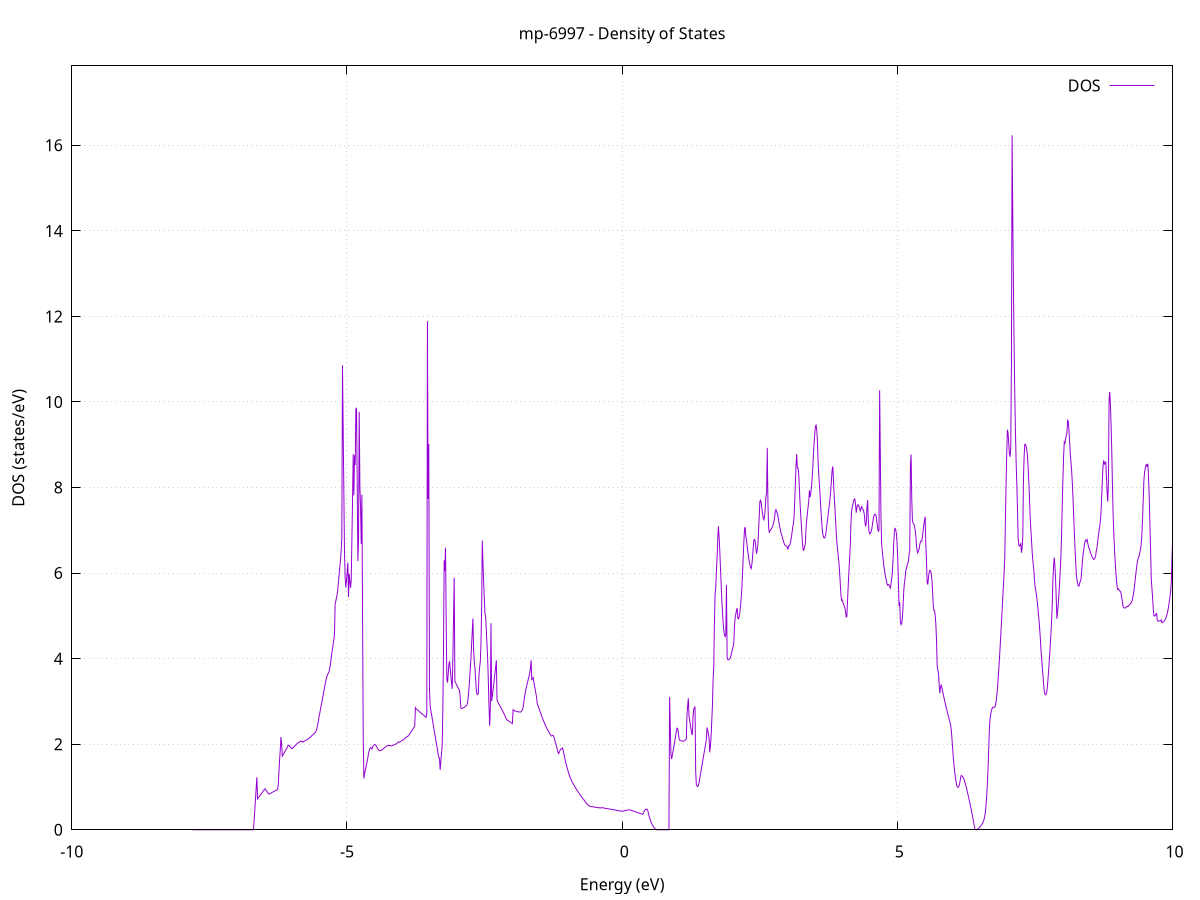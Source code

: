 set title 'mp-6997 - Density of States'
set xlabel 'Energy (eV)'
set ylabel 'DOS (states/eV)'
set grid
set xrange [-10:10]
set yrange [0:17.857]
set xzeroaxis lt -1
set terminal png size 800,600
set output 'mp-6997_dos_gnuplot.png'
plot '-' using 1:2 with lines title 'DOS'
-7.803900 0.000000
-7.791800 0.000000
-7.779600 0.000000
-7.767500 0.000000
-7.755300 0.000000
-7.743200 0.000000
-7.731000 0.000000
-7.718900 0.000000
-7.706700 0.000000
-7.694600 0.000000
-7.682400 0.000000
-7.670200 0.000000
-7.658100 0.000000
-7.645900 0.000000
-7.633800 0.000000
-7.621600 0.000000
-7.609500 0.000000
-7.597300 0.000000
-7.585200 0.000000
-7.573000 0.000000
-7.560900 0.000000
-7.548700 0.000000
-7.536500 0.000000
-7.524400 0.000000
-7.512200 0.000000
-7.500100 0.000000
-7.487900 0.000000
-7.475800 0.000000
-7.463600 0.000000
-7.451500 0.000000
-7.439300 0.000000
-7.427200 0.000000
-7.415000 0.000000
-7.402800 0.000000
-7.390700 0.000000
-7.378500 0.000000
-7.366400 0.000000
-7.354200 0.000000
-7.342100 0.000000
-7.329900 0.000000
-7.317800 0.000000
-7.305600 0.000000
-7.293500 0.000000
-7.281300 0.000000
-7.269100 0.000000
-7.257000 0.000000
-7.244800 0.000000
-7.232700 0.000000
-7.220500 0.000000
-7.208400 0.000000
-7.196200 0.000000
-7.184100 0.000000
-7.171900 0.000000
-7.159700 0.000000
-7.147600 0.000000
-7.135400 0.000000
-7.123300 0.000000
-7.111100 0.000000
-7.099000 0.000000
-7.086800 0.000000
-7.074700 0.000000
-7.062500 0.000000
-7.050400 0.000000
-7.038200 0.000000
-7.026000 0.000000
-7.013900 0.000000
-7.001700 0.000000
-6.989600 0.000000
-6.977400 0.000000
-6.965300 0.000000
-6.953100 0.000000
-6.941000 0.000000
-6.928800 0.000000
-6.916700 0.000000
-6.904500 0.000000
-6.892300 0.000000
-6.880200 0.000000
-6.868000 0.000000
-6.855900 0.000000
-6.843700 0.000000
-6.831600 0.000000
-6.819400 0.000000
-6.807300 0.000000
-6.795100 0.000000
-6.783000 0.000000
-6.770800 0.000000
-6.758600 0.000000
-6.746500 0.000000
-6.734300 0.000000
-6.722200 0.000000
-6.710000 0.000000
-6.697900 0.004400
-6.685700 0.240500
-6.673600 0.487300
-6.661400 0.734100
-6.649300 0.981000
-6.637100 1.227800
-6.624900 0.722900
-6.612800 0.744300
-6.600600 0.765800
-6.588500 0.787200
-6.576300 0.808700
-6.564200 0.830100
-6.552000 0.851600
-6.539900 0.873000
-6.527700 0.894500
-6.515600 0.915900
-6.503400 0.937400
-6.491200 0.958800
-6.479100 0.941700
-6.466900 0.918500
-6.454800 0.895200
-6.442600 0.872000
-6.430500 0.848700
-6.418300 0.833600
-6.406200 0.841900
-6.394000 0.850300
-6.381900 0.858700
-6.369700 0.867000
-6.357500 0.875400
-6.345400 0.883700
-6.333200 0.892100
-6.321100 0.900500
-6.308900 0.908800
-6.296800 0.917200
-6.284600 0.925500
-6.272500 0.933900
-6.260300 0.942400
-6.248200 1.060100
-6.236000 1.343200
-6.223800 1.641400
-6.211700 1.875600
-6.199500 2.167600
-6.187400 2.020600
-6.175200 1.724700
-6.163100 1.751500
-6.150900 1.778300
-6.138800 1.805100
-6.126600 1.831900
-6.114500 1.858600
-6.102300 1.885400
-6.090100 1.912600
-6.078000 1.944000
-6.065800 1.974300
-6.053700 1.974700
-6.041500 1.955300
-6.029400 1.935800
-6.017200 1.916300
-6.005100 1.897100
-5.992900 1.897600
-5.980800 1.914100
-5.968600 1.930600
-5.956400 1.947100
-5.944300 1.963600
-5.932100 1.980100
-5.920000 1.996600
-5.907800 2.013100
-5.895700 2.026300
-5.883500 2.035000
-5.871400 2.043800
-5.859200 2.052500
-5.847100 2.061200
-5.834900 2.073300
-5.822700 2.071400
-5.810600 2.046400
-5.798400 2.054900
-5.786300 2.063500
-5.774100 2.072000
-5.762000 2.080500
-5.749800 2.089000
-5.737700 2.097500
-5.725500 2.106000
-5.713400 2.114500
-5.701200 2.126100
-5.689000 2.139600
-5.676900 2.153200
-5.664700 2.166900
-5.652600 2.181800
-5.640400 2.196700
-5.628300 2.211500
-5.616100 2.226400
-5.604000 2.241300
-5.591800 2.256200
-5.579700 2.271100
-5.567500 2.291300
-5.555300 2.328200
-5.543200 2.382700
-5.531000 2.455300
-5.518900 2.545200
-5.506700 2.651700
-5.494600 2.719900
-5.482400 2.812100
-5.470300 2.891900
-5.458100 2.973300
-5.446000 3.056400
-5.433800 3.141100
-5.421600 3.227500
-5.409500 3.315500
-5.397300 3.400700
-5.385200 3.479500
-5.373000 3.545200
-5.360900 3.598100
-5.348700 3.638200
-5.336600 3.662400
-5.324400 3.703200
-5.312300 3.780100
-5.300100 3.877900
-5.287900 3.997000
-5.275800 4.126400
-5.263600 4.230400
-5.251500 4.335200
-5.239300 4.440700
-5.227200 4.547100
-5.215000 5.270000
-5.202900 5.345800
-5.190700 5.422500
-5.178600 5.501100
-5.166400 5.626500
-5.154200 5.796600
-5.142100 5.975000
-5.129900 6.150500
-5.117800 6.303900
-5.105600 6.510400
-5.093500 6.807500
-5.081300 10.856700
-5.069200 9.395500
-5.057000 7.935700
-5.044900 6.467500
-5.032700 5.889600
-5.020500 5.665600
-5.008400 5.835500
-4.996200 6.040400
-4.984100 6.246300
-4.971900 5.442200
-4.959800 5.981400
-4.947600 5.817400
-4.935500 5.654000
-4.923300 5.812900
-4.911200 6.724600
-4.899000 7.689900
-4.886800 8.778600
-4.874700 7.818000
-4.862500 8.753300
-4.850400 8.526900
-4.838200 9.835000
-4.826100 9.850200
-4.813900 8.091900
-4.801800 6.281300
-4.789600 6.806300
-4.777500 9.770800
-4.765300 8.031500
-4.753100 7.529600
-4.741000 6.682000
-4.728800 7.832200
-4.716700 4.980100
-4.704500 2.149800
-4.692400 1.199200
-4.680200 1.308900
-4.668100 1.379300
-4.655900 1.453200
-4.643800 1.531700
-4.631600 1.614400
-4.619400 1.699600
-4.607300 1.786900
-4.595100 1.859000
-4.583000 1.903500
-4.570800 1.920500
-4.558700 1.910100
-4.546500 1.888400
-4.534400 1.935600
-4.522200 1.964700
-4.510100 1.983100
-4.497900 1.990600
-4.485700 1.987100
-4.473600 1.972700
-4.461400 1.946100
-4.449300 1.914800
-4.437100 1.888000
-4.425000 1.866200
-4.412800 1.854400
-4.400700 1.849300
-4.388500 1.850100
-4.376400 1.856900
-4.364200 1.868800
-4.352000 1.881600
-4.339900 1.894400
-4.327700 1.907100
-4.315600 1.919700
-4.303400 1.932300
-4.291300 1.944900
-4.279100 1.957400
-4.267000 1.967900
-4.254800 1.968500
-4.242600 1.969900
-4.230500 1.969700
-4.218300 1.967800
-4.206200 1.964300
-4.194000 1.960200
-4.181900 1.966600
-4.169700 1.972800
-4.157600 1.978700
-4.145400 1.984400
-4.133300 1.990100
-4.121100 1.997500
-4.108900 2.006600
-4.096800 2.017400
-4.084600 2.029900
-4.072500 2.043000
-4.060300 2.056100
-4.048200 2.044200
-4.036000 2.053900
-4.023900 2.064400
-4.011700 2.074900
-3.999600 2.085500
-3.987400 2.096000
-3.975200 2.106600
-3.963100 2.117200
-3.950900 2.128700
-3.938800 2.147100
-3.926600 2.162000
-3.914500 2.173500
-3.902300 2.182100
-3.890200 2.190400
-3.878000 2.205700
-3.865900 2.228500
-3.853700 2.252800
-3.841500 2.277100
-3.829400 2.301400
-3.817200 2.325700
-3.805100 2.350100
-3.792900 2.374500
-3.780800 2.398800
-3.768600 2.423200
-3.756500 2.852900
-3.744300 2.827100
-3.732200 2.813900
-3.720000 2.800700
-3.707800 2.787500
-3.695700 2.774300
-3.683500 2.761100
-3.671400 2.747900
-3.659200 2.734700
-3.647100 2.721500
-3.634900 2.708400
-3.622800 2.695200
-3.610600 2.682000
-3.598500 2.668900
-3.586300 2.655700
-3.574100 2.642600
-3.562000 2.629500
-3.549800 2.708600
-3.537700 11.890800
-3.525500 7.733100
-3.513400 9.017800
-3.501200 3.332200
-3.489100 2.896100
-3.476900 2.801300
-3.464800 2.706800
-3.452600 2.612600
-3.440400 2.518600
-3.428300 2.424900
-3.416100 2.331500
-3.404000 2.238300
-3.391800 2.145400
-3.379700 2.052800
-3.367500 1.960400
-3.355400 1.868300
-3.343200 1.776500
-3.331100 1.684900
-3.318900 1.677000
-3.306700 1.399700
-3.294600 1.602600
-3.282400 1.779800
-3.270300 1.952600
-3.258100 2.753000
-3.246000 4.209800
-3.233800 6.298600
-3.221700 6.049800
-3.209500 6.594900
-3.197400 4.948300
-3.185200 3.523600
-3.173000 3.440500
-3.160900 3.639200
-3.148700 3.858000
-3.136600 3.942500
-3.124400 3.775100
-3.112300 3.607000
-3.100100 3.438300
-3.088000 3.293700
-3.075800 3.990100
-3.063700 4.942200
-3.051500 5.892800
-3.039300 3.470800
-3.027200 3.439500
-3.015000 3.408300
-3.002900 3.377100
-2.990700 3.345900
-2.978600 3.314700
-2.966400 3.283500
-2.954300 3.252200
-2.942100 3.086300
-2.930000 2.840400
-2.917800 2.836000
-2.905600 2.838200
-2.893500 2.845800
-2.881300 2.854400
-2.869200 2.864100
-2.857000 2.874800
-2.844900 2.886500
-2.832700 2.899300
-2.820600 2.916900
-2.808400 2.982100
-2.796300 3.106600
-2.784100 3.290400
-2.771900 3.515700
-2.759800 3.752800
-2.747600 4.009200
-2.735500 4.321000
-2.723300 4.642500
-2.711200 4.938200
-2.699000 4.195400
-2.686900 3.923900
-2.674700 3.778600
-2.662600 3.543000
-2.650400 3.274000
-2.638200 3.172600
-2.626100 3.158900
-2.613900 3.187500
-2.601800 3.612100
-2.589600 3.800700
-2.577500 3.929000
-2.565300 4.333500
-2.553200 5.165800
-2.541000 6.761300
-2.528900 6.240600
-2.516700 5.785500
-2.504500 5.407800
-2.492400 5.049700
-2.480200 4.987000
-2.468100 4.657100
-2.455900 4.336800
-2.443800 4.007100
-2.431600 3.498300
-2.419500 2.893900
-2.407300 2.432000
-2.395200 2.816300
-2.383000 4.830700
-2.370800 3.004700
-2.358700 3.132100
-2.346500 3.262600
-2.334400 3.396000
-2.322200 3.532500
-2.310100 3.672000
-2.297900 3.814500
-2.285800 3.960100
-2.273600 3.034500
-2.261500 2.996600
-2.249300 2.961900
-2.237100 2.932900
-2.225000 2.904900
-2.212800 2.877500
-2.200700 2.848800
-2.188500 2.818400
-2.176400 2.787400
-2.164200 2.756500
-2.152100 2.725700
-2.139900 2.694900
-2.127800 2.661200
-2.115600 2.624700
-2.103400 2.589200
-2.091300 2.567300
-2.079100 2.556400
-2.067000 2.545700
-2.054800 2.535100
-2.042700 2.524500
-2.030500 2.513800
-2.018400 2.503200
-2.006200 2.492600
-1.994100 2.482100
-1.981900 2.807800
-1.969700 2.794300
-1.957600 2.780800
-1.945400 2.774100
-1.933300 2.772100
-1.921100 2.769500
-1.909000 2.766500
-1.896800 2.757900
-1.884700 2.756800
-1.872500 2.755100
-1.860400 2.753000
-1.848200 2.750300
-1.836000 2.758400
-1.823900 2.782700
-1.811700 2.806900
-1.799600 2.871500
-1.787400 2.978000
-1.775300 3.081400
-1.763100 3.181500
-1.751000 3.270200
-1.738800 3.337700
-1.726700 3.404100
-1.714500 3.469400
-1.702300 3.533500
-1.690200 3.596500
-1.678000 3.668200
-1.665900 3.790000
-1.653700 3.963200
-1.641600 3.511200
-1.629400 3.527900
-1.617300 3.557500
-1.605100 3.458800
-1.593000 3.368400
-1.580800 3.281500
-1.568600 3.195800
-1.556500 3.111600
-1.544300 2.962600
-1.532200 2.907600
-1.520000 2.871700
-1.507900 2.826500
-1.495700 2.780600
-1.483600 2.735800
-1.471400 2.692300
-1.459300 2.649900
-1.447100 2.608400
-1.434900 2.568000
-1.422800 2.528700
-1.410600 2.490300
-1.398500 2.452900
-1.386300 2.417200
-1.374200 2.385300
-1.362000 2.356700
-1.349900 2.328500
-1.337700 2.300600
-1.325500 2.273000
-1.313400 2.245600
-1.301200 2.218400
-1.289100 2.191600
-1.276900 2.199000
-1.264800 2.207300
-1.252600 2.200800
-1.240500 2.174100
-1.228300 2.116400
-1.216200 2.059000
-1.204000 2.001800
-1.191800 1.945400
-1.179700 1.885100
-1.167500 1.818900
-1.155400 1.780300
-1.143200 1.808000
-1.131100 1.850400
-1.118900 1.878400
-1.106800 1.892100
-1.094600 1.891100
-1.082500 1.911700
-1.070300 1.848300
-1.058100 1.770800
-1.046000 1.696800
-1.033800 1.626400
-1.021700 1.559500
-1.009500 1.496100
-0.997400 1.436900
-0.985200 1.381400
-0.973100 1.329400
-0.960900 1.280900
-0.948800 1.235900
-0.936600 1.196700
-0.924400 1.161200
-0.912300 1.129200
-0.900100 1.100100
-0.888000 1.071900
-0.875800 1.044200
-0.863700 1.017100
-0.851500 0.990600
-0.839400 0.964600
-0.827200 0.939200
-0.815100 0.914400
-0.802900 0.890200
-0.790700 0.866500
-0.778600 0.843400
-0.766400 0.820800
-0.754300 0.798800
-0.742100 0.777400
-0.730000 0.756600
-0.717800 0.736300
-0.705700 0.716600
-0.693500 0.697500
-0.681400 0.676100
-0.669200 0.652500
-0.657000 0.631200
-0.644900 0.612000
-0.632700 0.595100
-0.620600 0.580400
-0.608400 0.567900
-0.596300 0.558100
-0.584100 0.550900
-0.572000 0.545900
-0.559800 0.543000
-0.547700 0.540500
-0.535500 0.538000
-0.523300 0.535500
-0.511200 0.533000
-0.499000 0.530500
-0.486900 0.528000
-0.474700 0.525500
-0.462600 0.522900
-0.450400 0.520400
-0.438300 0.517900
-0.426100 0.515400
-0.414000 0.512900
-0.401800 0.510500
-0.389600 0.508000
-0.377500 0.519400
-0.365300 0.516600
-0.353200 0.513700
-0.341000 0.510900
-0.328900 0.508000
-0.316700 0.505200
-0.304600 0.502300
-0.292400 0.499500
-0.280300 0.496600
-0.268100 0.493700
-0.255900 0.490900
-0.243800 0.488000
-0.231600 0.485200
-0.219500 0.482300
-0.207300 0.479500
-0.195200 0.476600
-0.183000 0.473800
-0.170900 0.470900
-0.158700 0.468100
-0.146600 0.465200
-0.134400 0.462400
-0.122200 0.459500
-0.110100 0.456700
-0.097900 0.453800
-0.085800 0.451000
-0.073600 0.448100
-0.061500 0.445300
-0.049300 0.442400
-0.037200 0.439600
-0.025000 0.436700
-0.012900 0.433900
-0.000700 0.433000
0.011500 0.436400
0.023600 0.440000
0.035800 0.443600
0.047900 0.447100
0.060100 0.450500
0.072200 0.453900
0.084400 0.457100
0.096500 0.460300
0.108700 0.463400
0.120800 0.466100
0.133000 0.466200
0.145200 0.463200
0.157300 0.457900
0.169500 0.452400
0.181600 0.446900
0.193800 0.441400
0.205900 0.435900
0.218100 0.430400
0.230200 0.425000
0.242400 0.419500
0.254500 0.414000
0.266700 0.408600
0.278900 0.403100
0.291000 0.397700
0.303200 0.392200
0.315300 0.386800
0.327500 0.381300
0.339600 0.375900
0.351800 0.370500
0.363900 0.365000
0.376100 0.359600
0.388200 0.396500
0.400400 0.432300
0.412600 0.458800
0.424700 0.475900
0.436900 0.483600
0.449000 0.482000
0.461200 0.471000
0.473300 0.407600
0.485500 0.339300
0.497600 0.281900
0.509800 0.234800
0.521900 0.193200
0.534100 0.155600
0.546300 0.122100
0.558400 0.092700
0.570600 0.067300
0.582700 0.045900
0.594900 0.028700
0.607000 0.015400
0.619200 0.006300
0.631300 0.001200
0.643500 0.000000
0.655600 0.000000
0.667800 0.000000
0.680000 0.000000
0.692100 0.000000
0.704300 0.000000
0.716400 0.000000
0.728600 0.000000
0.740700 0.000000
0.752900 0.000000
0.765000 0.000000
0.777200 0.000000
0.789300 0.000000
0.801500 0.000000
0.813700 0.000000
0.825800 0.000000
0.838000 0.000000
0.850100 0.000000
0.862300 3.103800
0.874400 2.400200
0.886600 1.773900
0.898700 1.653400
0.910900 1.737100
0.923000 1.823400
0.935200 1.912000
0.947400 2.003100
0.959500 2.096600
0.971700 2.192600
0.983800 2.291000
0.996000 2.373800
1.008100 2.371500
1.020300 2.277300
1.032400 2.144500
1.044600 2.092500
1.056700 2.089800
1.068900 2.082500
1.081100 2.076500
1.093200 2.071800
1.105400 2.070000
1.117500 2.072800
1.129700 2.080100
1.141800 2.092000
1.154000 2.107900
1.166100 2.124700
1.178300 2.691700
1.190400 2.896900
1.202600 3.073400
1.214800 2.658000
1.226900 2.557000
1.239100 2.456000
1.251200 2.354800
1.263400 2.253600
1.275500 2.213500
1.287700 2.616700
1.299800 2.825000
1.312000 2.838500
1.324100 2.881800
1.336300 1.366600
1.348500 1.048600
1.360600 1.025500
1.372800 1.010800
1.384900 1.032900
1.397100 1.098600
1.409200 1.190600
1.421400 1.283000
1.433500 1.375400
1.445700 1.467800
1.457800 1.560100
1.470000 1.652300
1.482200 1.744400
1.494300 1.836600
1.506500 1.928600
1.518600 2.020600
1.530800 2.112500
1.542900 2.391000
1.555100 2.320800
1.567200 2.237200
1.579400 2.140100
1.591600 1.809600
1.603700 1.942000
1.615900 2.179600
1.628000 2.522500
1.640200 2.896000
1.652300 3.488500
1.664500 3.823400
1.676600 4.842600
1.688800 5.520600
1.700900 5.659500
1.713100 6.057500
1.725300 6.345600
1.737400 6.798700
1.749600 7.094400
1.761700 6.844800
1.773900 6.525600
1.786000 6.137000
1.798200 5.767200
1.810300 5.392700
1.822500 5.099600
1.834600 4.844000
1.846800 4.661100
1.859000 4.550900
1.871100 4.513400
1.883300 4.548400
1.895400 5.726100
1.907600 4.035500
1.919700 3.976500
1.931900 3.973000
1.944000 3.980700
1.956200 3.999400
1.968300 4.031400
1.980500 4.081900
1.992700 4.151500
2.004800 4.241400
2.017000 4.274900
2.029100 4.374600
2.041300 4.768000
2.053400 4.960800
2.065600 5.040900
2.077700 5.131900
2.089900 5.184700
2.102000 4.938800
2.114200 4.930500
2.126400 4.980600
2.138500 5.085600
2.150700 5.229000
2.162800 5.407500
2.175000 5.650300
2.187100 5.969100
2.199300 6.361300
2.211400 6.725400
2.223600 7.034700
2.235700 7.077000
2.247900 6.839000
2.260100 6.778300
2.272200 6.624000
2.284400 6.492400
2.296500 6.381100
2.308700 6.277000
2.320800 6.193000
2.333000 6.130400
2.345100 6.105700
2.357300 6.211400
2.369400 6.372000
2.381600 6.587600
2.393800 6.772400
2.405900 6.785800
2.418100 6.734900
2.430200 6.580500
2.442400 6.452700
2.454500 6.546600
2.466700 6.687000
2.478800 6.996900
2.491000 7.339700
2.503100 7.677700
2.515300 7.702000
2.527500 7.633800
2.539600 7.496200
2.551800 7.375400
2.563900 7.284200
2.576100 7.247800
2.588200 7.341700
2.600400 7.510200
2.612500 7.793600
2.624700 7.875700
2.636800 8.928400
2.649000 7.640800
2.661200 7.067500
2.673300 6.957200
2.685500 6.983800
2.697600 7.007800
2.709800 7.031300
2.721900 7.057700
2.734100 7.095100
2.746200 7.146400
2.758400 7.214200
2.770500 7.295000
2.782700 7.454500
2.794900 7.483200
2.807000 7.433600
2.819200 7.402000
2.831300 7.325500
2.843500 7.223700
2.855600 7.140300
2.867800 7.058500
2.879900 6.974600
2.892100 6.911400
2.904200 6.866900
2.916400 6.813600
2.928600 6.753000
2.940700 6.702200
2.952900 6.666000
2.965000 6.644800
2.977200 6.638400
2.989300 6.629800
3.001500 6.599900
3.013600 6.551800
3.025800 6.636700
3.037900 6.637000
3.050100 6.667500
3.062300 6.736000
3.074400 6.829600
3.086600 6.940400
3.098700 7.069500
3.110900 7.147300
3.123000 7.297400
3.135200 7.667600
3.147300 8.077500
3.159500 8.526900
3.171600 8.782600
3.183800 8.458600
3.196000 8.458500
3.208100 8.324300
3.220300 7.988200
3.232400 7.633500
3.244600 7.369300
3.256700 7.114200
3.268900 6.865800
3.281000 6.624600
3.293200 6.521300
3.305300 6.560800
3.317500 6.623300
3.329700 6.709500
3.341800 7.069200
3.354000 7.240900
3.366100 7.400100
3.378300 7.543800
3.390400 7.678400
3.402600 7.934600
3.414700 7.775800
3.426900 7.860700
3.439000 8.009400
3.451200 8.183100
3.463400 8.446800
3.475500 8.783900
3.487700 9.042000
3.499800 9.255000
3.512000 9.432700
3.524100 9.458300
3.536300 9.344300
3.548400 9.072700
3.560600 8.597500
3.572700 8.312900
3.584900 8.059600
3.597100 7.801200
3.609200 7.539500
3.621400 7.271200
3.633500 7.062900
3.645700 6.912300
3.657800 6.857900
3.670000 6.818600
3.682100 6.824300
3.694300 6.876900
3.706400 6.970100
3.718600 7.111300
3.730800 7.237700
3.742900 7.372400
3.755100 7.500800
3.767200 7.625200
3.779400 7.776700
3.791500 7.960000
3.803700 8.184600
3.815800 8.412200
3.828000 8.494500
3.840100 8.165000
3.852300 7.813100
3.864500 7.561600
3.876600 7.269700
3.888800 6.968800
3.900900 6.720500
3.913100 6.555500
3.925200 6.417200
3.937400 6.262500
3.949500 6.062300
3.961700 5.797100
3.973800 5.524100
3.986000 5.364400
3.998200 5.377000
4.010300 5.321100
4.022500 5.273300
4.034600 5.230900
4.046800 5.194900
4.058900 5.103600
4.071100 4.974500
4.083200 4.984100
4.095400 5.354900
4.107500 5.700600
4.119700 6.017700
4.131900 6.311200
4.144000 6.612200
4.156200 7.132800
4.168300 7.445200
4.180500 7.534200
4.192600 7.609100
4.204800 7.676500
4.216900 7.733400
4.229100 7.727600
4.241200 7.597900
4.253400 7.410500
4.265600 7.539400
4.277700 7.591900
4.289900 7.597600
4.302000 7.558000
4.314200 7.503500
4.326300 7.452900
4.338500 7.499900
4.350600 7.569700
4.362800 7.513100
4.374900 7.493900
4.387100 7.447700
4.399300 7.380600
4.411400 7.189000
4.423600 7.093900
4.435700 7.164200
4.447900 7.529600
4.460000 7.707300
4.472200 7.257100
4.484300 6.994500
4.496500 6.918400
4.508700 6.925600
4.520800 6.954000
4.533000 7.010900
4.545100 7.107300
4.557300 7.223500
4.569400 7.314600
4.581600 7.366600
4.593700 7.379400
4.605900 7.369800
4.618000 7.310600
4.630200 7.176000
4.642400 7.047200
4.654500 6.978000
4.666700 7.000300
4.678800 10.271700
4.691000 8.788700
4.703100 7.295800
4.715300 6.676900
4.727400 6.503700
4.739600 6.352100
4.751700 6.212600
4.763900 6.087800
4.776100 5.977600
4.788200 5.898300
4.800400 5.836000
4.812500 5.754100
4.824700 5.717500
4.836800 5.736000
4.849000 5.726100
4.861100 5.685500
4.873300 5.649500
4.885400 5.746700
4.897600 5.875800
4.909800 6.011700
4.921900 6.297900
4.934100 6.660400
4.946200 6.975000
4.958400 7.056400
4.970500 7.010000
4.982700 6.930100
4.994800 6.712200
5.007000 6.358200
5.019100 5.843600
5.031300 5.231600
5.043500 5.321400
5.055600 4.866700
5.067800 4.796100
5.079900 4.814900
5.092100 4.957800
5.104200 5.225100
5.116400 5.575600
5.128500 5.767200
5.140700 5.876100
5.152800 6.043700
5.165000 6.114500
5.177200 6.175100
5.189300 6.226800
5.201500 6.277300
5.213600 6.435600
5.225800 6.533300
5.237900 8.512800
5.250100 8.770300
5.262200 7.737000
5.274400 7.214500
5.286500 7.174200
5.298700 7.147400
5.310900 7.099100
5.323000 7.013900
5.335200 6.891600
5.347300 6.657400
5.359500 6.522300
5.371600 6.470100
5.383800 6.517800
5.395900 6.564800
5.408100 6.667500
5.420200 6.726900
5.432400 6.753200
5.444600 6.747500
5.456700 6.857300
5.468900 6.984700
5.481000 7.121100
5.493200 7.233200
5.505300 7.318700
5.517500 6.682400
5.529600 6.306000
5.541800 5.772200
5.553900 5.733300
5.566100 5.897700
5.578300 6.009400
5.590400 6.064800
5.602600 6.054000
5.614700 5.999200
5.626900 5.868200
5.639000 5.638500
5.651200 5.279700
5.663300 5.128100
5.675500 5.127000
5.687600 5.024500
5.699800 4.820400
5.712000 4.436400
5.724100 3.822700
5.736300 3.733600
5.748400 3.646800
5.760600 3.384600
5.772700 3.188100
5.784900 3.335700
5.797000 3.381400
5.809200 3.332900
5.821300 3.252900
5.833500 3.175500
5.845700 3.100600
5.857800 3.028200
5.870000 2.958300
5.882100 2.890900
5.894300 2.826100
5.906400 2.763700
5.918600 2.703500
5.930700 2.643600
5.942900 2.583700
5.955000 2.522600
5.967200 2.459900
5.979400 2.353800
5.991500 2.157800
6.003700 1.920100
6.015800 1.711000
6.028000 1.530200
6.040100 1.374700
6.052300 1.249200
6.064400 1.154400
6.076600 1.047200
6.088700 1.007100
6.100900 0.991500
6.113100 1.003200
6.125200 1.043800
6.137400 1.113100
6.149500 1.210000
6.161700 1.268600
6.173800 1.258900
6.186000 1.243300
6.198100 1.218000
6.210300 1.182900
6.222400 1.138100
6.234600 1.083600
6.246800 1.023000
6.258900 0.960300
6.271100 0.895600
6.283200 0.828900
6.295400 0.760100
6.307500 0.689300
6.319700 0.616400
6.331800 0.541500
6.344000 0.464600
6.356100 0.385600
6.368300 0.304600
6.380500 0.221600
6.392600 0.136500
6.404800 0.049400
6.416900 0.006100
6.429100 0.000000
6.441200 0.001200
6.453400 0.009900
6.465500 0.020900
6.477700 0.034100
6.489800 0.049500
6.502000 0.067200
6.514200 0.087000
6.526300 0.109200
6.538500 0.133500
6.550600 0.159500
6.562800 0.189100
6.574900 0.237500
6.587100 0.307700
6.599200 0.403900
6.611400 0.559100
6.623500 0.780400
6.635700 1.067800
6.647900 1.421900
6.660000 1.846400
6.672200 2.341700
6.684300 2.589900
6.696500 2.697000
6.708600 2.776400
6.720800 2.830800
6.732900 2.860200
6.745100 2.867100
6.757200 2.860400
6.769400 2.867300
6.781600 2.904800
6.793700 2.986800
6.805900 3.108100
6.818000 3.287100
6.830200 3.497000
6.842300 3.725300
6.854500 3.972000
6.866600 4.238200
6.878800 4.526400
6.890900 4.818600
6.903100 5.111300
6.915300 5.404400
6.927400 5.694300
6.939600 5.998600
6.951700 6.323100
6.963900 7.207000
6.976000 8.091400
6.988200 8.805000
7.000300 9.350700
7.012500 9.268000
7.024600 9.034900
7.036800 8.780300
7.049000 8.718600
7.061100 8.918200
7.073300 10.885000
7.085400 16.233500
7.097600 14.426200
7.109700 12.724100
7.121900 11.330600
7.134000 10.198600
7.146200 9.302600
7.158300 8.632400
7.170500 8.110400
7.182700 7.531200
7.194800 6.852200
7.207000 6.656100
7.219100 6.631500
7.231300 6.659000
7.243400 6.686500
7.255600 6.475900
7.267700 6.588300
7.279900 6.856400
7.292000 8.210800
7.304200 8.730500
7.316400 9.009900
7.328500 9.011400
7.340700 8.964900
7.352800 8.874200
7.365000 8.746200
7.377100 8.462500
7.389300 8.135300
7.401400 7.763700
7.413600 7.319200
7.425800 7.042600
7.437900 6.770400
7.450100 6.496600
7.462200 6.297500
7.474400 6.147700
7.486500 5.967200
7.498700 5.730400
7.510800 5.640600
7.523000 5.535000
7.535100 5.413600
7.547300 5.274100
7.559500 5.116400
7.571600 4.940700
7.583800 4.746800
7.595900 4.524700
7.608100 4.248700
7.620200 4.032800
7.632400 3.839800
7.644500 3.637100
7.656700 3.430400
7.668800 3.252200
7.681000 3.173700
7.693200 3.153600
7.705300 3.171700
7.717500 3.238600
7.729600 3.387300
7.741800 3.589600
7.753900 3.810600
7.766100 4.046600
7.778200 4.300900
7.790400 4.551300
7.802500 4.868200
7.814700 5.252500
7.826900 5.839700
7.839000 6.168400
7.851200 6.365000
7.863300 6.176500
7.875500 5.844900
7.887600 5.402500
7.899800 4.932100
7.911900 5.088800
7.924100 5.280100
7.936200 5.497600
7.948400 5.757700
7.960600 6.060300
7.972700 6.405400
7.984900 6.925800
7.997000 7.597900
8.009200 8.214600
8.021300 8.726100
8.033500 9.062400
8.045600 9.037100
8.057800 9.145100
8.069900 9.221200
8.082100 9.279300
8.094300 9.585200
8.106400 9.541700
8.118600 9.345600
8.130700 9.061100
8.142900 8.792100
8.155000 8.589800
8.167200 8.394800
8.179300 8.120500
8.191500 7.758600
8.203600 7.355500
8.215800 6.968400
8.228000 6.611300
8.240100 6.264800
8.252300 5.978600
8.264400 5.842100
8.276600 5.756700
8.288700 5.697200
8.300900 5.698900
8.313000 5.759600
8.325200 5.808200
8.337300 5.853300
8.349500 6.044400
8.361700 6.248600
8.373800 6.415800
8.386000 6.544600
8.398100 6.652400
8.410300 6.733000
8.422400 6.769100
8.434600 6.746000
8.446700 6.785600
8.458900 6.709800
8.471000 6.637200
8.483200 6.576300
8.495400 6.541300
8.507500 6.492500
8.519700 6.447600
8.531800 6.406700
8.544000 6.369700
8.556100 6.339000
8.568300 6.318500
8.580400 6.329500
8.592600 6.366300
8.604700 6.412000
8.616900 6.535000
8.629100 6.601700
8.641200 6.749800
8.653400 6.878500
8.665500 6.990300
8.677700 7.094400
8.689800 7.220300
8.702000 7.456300
8.714100 7.809200
8.726300 8.195100
8.738400 8.512600
8.750600 8.637300
8.762800 8.536500
8.774900 8.579600
8.787100 8.595300
8.799200 8.269900
8.811400 7.895700
8.823500 7.672300
8.835700 8.081800
8.847800 10.061300
8.860000 10.234800
8.872100 9.946200
8.884300 9.465300
8.896500 8.852500
8.908600 8.074200
8.920800 7.378000
8.932900 6.933100
8.945100 6.588300
8.957200 6.291600
8.969400 6.042900
8.981500 5.842400
8.993700 5.686100
9.005800 5.615300
9.018000 5.630900
9.030200 5.605900
9.042300 5.584400
9.054500 5.565200
9.066600 5.518700
9.078800 5.429200
9.090900 5.317300
9.103100 5.216700
9.115200 5.192000
9.127400 5.181900
9.139500 5.186100
9.151700 5.196300
9.163900 5.211000
9.176000 5.225600
9.188200 5.216700
9.200300 5.234100
9.212500 5.252300
9.224600 5.271400
9.236800 5.290600
9.248900 5.303300
9.261100 5.341700
9.273200 5.396700
9.285400 5.473800
9.297600 5.572900
9.309700 5.695100
9.321900 5.838600
9.334000 5.981000
9.346200 6.116300
9.358300 6.240800
9.370500 6.325600
9.382600 6.361300
9.394800 6.413100
9.406900 6.481200
9.419100 6.566300
9.431300 6.676700
9.443400 6.890700
9.455600 7.240200
9.467700 7.703200
9.479900 8.157100
9.492000 8.345400
9.504200 8.446000
9.516300 8.520300
9.528500 8.538700
9.540600 8.483400
9.552800 8.554000
9.565000 8.218600
9.577100 7.779700
9.589300 7.151000
9.601400 6.576100
9.613600 5.908100
9.625700 5.645500
9.637900 5.445400
9.650000 5.169600
9.662200 5.003300
9.674300 4.994400
9.686500 5.020600
9.698700 5.020200
9.710800 5.066600
9.723000 4.905800
9.735100 4.877500
9.747300 4.875600
9.759400 4.880200
9.771600 4.884300
9.783700 4.884800
9.795900 4.906800
9.808000 4.841000
9.820200 4.849100
9.832400 4.855500
9.844500 4.869400
9.856700 4.891400
9.868800 4.921500
9.881000 4.952700
9.893100 4.998900
9.905300 5.059900
9.917400 5.135800
9.929600 5.226600
9.941700 5.332900
9.953900 5.448400
9.966100 5.568500
9.978200 5.783600
9.990400 6.356000
10.002500 6.789900
10.014700 6.707500
10.026800 5.755500
10.039000 5.718100
10.051100 5.779400
10.063300 5.968500
10.075400 6.384500
10.087600 6.342400
10.099800 6.194300
10.111900 6.006700
10.124100 5.871600
10.136200 6.224900
10.148400 6.920600
10.160500 6.997200
10.172700 6.867300
10.184800 6.678500
10.197000 6.492500
10.209100 6.327700
10.221300 6.185400
10.233500 6.065600
10.245600 5.968100
10.257800 5.861600
10.269900 5.742600
10.282100 5.591900
10.294200 5.404500
10.306400 5.195300
10.318500 4.964100
10.330700 4.769300
10.342800 4.577800
10.355000 4.402400
10.367200 4.246500
10.379300 4.092200
10.391500 3.938700
10.403600 3.776900
10.415800 3.633500
10.427900 3.508500
10.440100 3.405700
10.452200 3.331100
10.464400 3.429100
10.476600 3.327600
10.488700 3.238000
10.500900 3.160400
10.513000 3.097000
10.525200 3.054900
10.537300 3.034700
10.549500 2.872600
10.561600 3.391500
10.573800 3.771800
10.585900 3.773900
10.598100 3.791100
10.610300 3.837400
10.622400 3.976500
10.634600 3.955400
10.646700 4.168600
10.658900 4.511600
10.671000 5.184000
10.683200 5.031700
10.695300 5.017200
10.707500 5.126800
10.719600 4.977200
10.731800 4.808600
10.744000 4.752400
10.756100 4.981500
10.768300 5.486900
10.780400 6.110500
10.792600 6.890600
10.804700 7.848500
10.816900 9.055800
10.829000 10.542700
10.841200 12.098000
10.853300 10.468600
10.865500 10.435200
10.877700 10.397500
10.889800 10.317900
10.902000 10.187300
10.914100 9.995000
10.926300 9.703900
10.938400 9.312300
10.950600 8.684900
10.962700 7.701700
10.974900 6.287800
10.987000 5.536900
10.999200 5.141600
11.011400 5.015600
11.023500 4.965600
11.035700 4.927400
11.047800 4.901100
11.060000 4.878200
11.072100 4.826000
11.084300 4.796800
11.096400 4.790300
11.108600 4.820600
11.120700 5.640500
11.132900 5.977900
11.145100 6.282100
11.157200 6.685400
11.169400 6.773100
11.181500 6.839600
11.193700 6.884800
11.205800 6.908000
11.218000 6.793000
11.230100 6.638000
11.242300 6.518400
11.254400 6.604000
11.266600 6.739400
11.278800 7.029800
11.290900 7.357300
11.303100 8.135800
11.315200 7.602900
11.327400 5.924700
11.339500 6.313700
11.351700 6.291300
11.363800 6.368000
11.376000 6.622800
11.388100 6.827200
11.400300 6.944300
11.412500 7.232400
11.424600 7.033300
11.436800 7.156700
11.448900 6.797200
11.461100 6.284700
11.473200 5.821000
11.485400 5.530600
11.497500 5.262200
11.509700 5.047900
11.521800 4.583200
11.534000 4.322500
11.546200 4.298300
11.558300 5.097800
11.570500 5.054000
11.582600 5.029300
11.594800 4.973500
11.606900 4.850100
11.619100 4.723500
11.631200 4.637000
11.643400 4.496100
11.655500 4.379100
11.667700 4.314500
11.679900 4.275500
11.692000 4.228000
11.704200 4.173000
11.716300 4.268400
11.728500 4.494900
11.740600 4.405100
11.752800 4.256700
11.764900 4.115400
11.777100 4.048300
11.789200 4.022700
11.801400 4.125000
11.813600 4.199900
11.825700 4.280800
11.837900 4.381400
11.850000 4.529900
11.862200 4.660400
11.874300 4.770800
11.886500 4.861100
11.898600 4.936100
11.910800 5.017200
11.922900 5.107700
11.935100 5.206200
11.947300 5.315800
11.959400 5.460800
11.971600 5.582000
11.983700 5.633800
11.995900 5.616300
12.008000 5.518300
12.020200 5.272000
12.032300 5.185400
12.044500 5.263100
12.056600 5.338700
12.068800 5.381600
12.081000 5.423100
12.093100 5.463200
12.105300 5.504100
12.117400 5.545900
12.129600 5.558400
12.141700 5.823000
12.153900 6.054600
12.166000 6.236000
12.178200 6.286900
12.190300 6.185900
12.202500 6.055400
12.214700 5.793200
12.226800 5.290200
12.239000 5.005400
12.251100 4.722500
12.263300 4.376300
12.275400 4.302300
12.287600 4.164600
12.299700 4.097700
12.311900 4.048800
12.324000 4.010100
12.336200 3.981400
12.348400 3.962600
12.360500 3.930900
12.372700 3.886900
12.384800 3.845700
12.397000 3.806500
12.409100 3.778400
12.421300 3.754700
12.433400 3.730600
12.445600 3.705900
12.457700 3.680700
12.469900 3.657400
12.482100 3.638700
12.494200 3.686900
12.506400 3.696700
12.518500 3.718100
12.530700 3.694100
12.542800 3.752100
12.555000 3.536000
12.567100 3.596700
12.579300 3.688700
12.591400 3.792200
12.603600 3.907900
12.615800 4.035900
12.627900 4.175300
12.640100 4.318500
12.652200 4.463900
12.664400 4.566300
12.676500 4.616100
12.688700 4.613700
12.700800 4.580400
12.713000 4.561700
12.725100 4.553900
12.737300 4.554200
12.749500 4.748500
12.761600 4.771500
12.773800 4.794300
12.785900 4.817200
12.798100 4.836600
12.810200 4.793700
12.822400 4.797000
12.834500 4.768900
12.846700 4.793400
12.858800 4.811700
12.871000 5.072900
12.883200 5.152100
12.895300 5.163700
12.907500 5.145000
12.919600 5.132000
12.931800 5.121000
12.943900 5.110400
12.956100 5.153800
12.968200 5.222900
12.980400 5.267700
12.992500 5.289800
13.004700 5.310600
13.016900 5.346200
13.029000 5.399100
13.041200 5.452500
13.053300 5.489500
13.065500 5.512600
13.077600 5.521800
13.089800 5.551100
13.101900 5.567800
13.114100 5.551400
13.126200 5.507800
13.138400 5.471100
13.150600 5.446400
13.162700 5.435600
13.174900 5.432700
13.187000 5.438900
13.199200 5.455600
13.211300 5.474200
13.223500 5.494200
13.235600 5.511400
13.247800 5.544800
13.259900 5.598500
13.272100 5.594100
13.284300 5.563000
13.296400 5.507000
13.308600 5.495100
13.320700 5.522900
13.332900 5.540700
13.345000 5.546900
13.357200 5.541900
13.369300 5.527900
13.381500 5.505100
13.393700 5.473400
13.405800 5.432800
13.418000 5.383400
13.430100 5.348300
13.442300 5.362100
13.454400 5.371600
13.466600 5.380200
13.478700 5.392300
13.490900 5.408000
13.503000 5.427600
13.515200 5.452600
13.527400 5.483200
13.539500 5.519400
13.551700 5.561200
13.563800 5.605600
13.576000 5.640000
13.588100 5.660400
13.600300 5.662500
13.612400 5.659800
13.624600 5.641200
13.636700 5.596900
13.648900 5.540100
13.661100 5.487100
13.673200 5.436800
13.685400 5.389800
13.697500 5.348200
13.709700 5.310500
13.721800 5.275900
13.734000 5.248000
13.746100 5.188600
13.758300 5.084100
13.770400 4.969100
13.782600 4.860400
13.794800 4.760600
13.806900 4.659600
13.819100 4.564300
13.831200 4.479900
13.843400 4.587900
13.855500 4.660100
13.867700 4.793800
13.879800 4.905300
13.892000 5.023400
13.904100 5.145600
13.916300 5.256800
13.928500 5.355100
13.940600 5.218700
13.952800 5.212600
13.964900 5.200500
13.977100 5.177600
13.989200 5.143100
14.001400 5.110900
14.013500 5.134600
14.025700 5.160000
14.037800 5.187200
14.050000 5.216200
14.062200 5.247200
14.074300 5.281300
14.086500 5.318700
14.098600 5.367000
14.110800 5.430700
14.122900 5.506900
14.135100 5.592000
14.147200 5.663100
14.159400 5.716200
14.171500 5.751100
14.183700 5.767900
14.195900 5.764600
14.208000 5.746500
14.220200 5.723100
14.232300 5.700300
14.244500 5.678600
14.256600 5.609400
14.268800 5.470900
14.280900 5.319400
14.293100 5.155000
14.305200 4.970800
14.317400 4.846900
14.329600 4.811300
14.341700 4.780200
14.353900 4.814400
14.366000 4.796600
14.378200 4.781500
14.390300 4.769100
14.402500 4.730800
14.414600 4.697100
14.426800 4.627800
14.438900 4.578300
14.451100 4.526700
14.463300 4.461800
14.475400 4.394100
14.487600 4.323200
14.499700 4.263100
14.511900 4.263300
14.524000 4.268100
14.536200 4.277300
14.548300 4.291000
14.560500 4.247000
14.572600 4.206000
14.584800 4.181400
14.597000 4.173900
14.609100 4.183100
14.621300 4.247000
14.633400 4.315300
14.645600 4.328600
14.657700 4.398500
14.669900 4.026800
14.682000 3.829100
14.694200 3.863300
14.706300 3.902400
14.718500 3.946100
14.730700 3.994700
14.742800 4.046100
14.755000 4.099200
14.767100 4.154900
14.779300 4.218300
14.791400 4.289900
14.803600 4.366400
14.815700 4.444400
14.827900 4.523100
14.840000 4.597900
14.852200 4.702700
14.864400 4.838400
14.876500 5.053100
14.888700 5.519000
14.900800 5.096700
14.913000 4.443700
14.925100 4.340900
14.937300 4.797200
14.949400 4.089800
14.961600 3.288800
14.973700 3.163000
14.985900 3.027800
14.998100 3.046800
15.010200 3.092600
15.022400 3.181500
15.034500 3.193700
15.046700 3.087200
15.058800 3.013400
15.071000 2.962400
15.083100 2.929100
15.095300 2.913700
15.107400 2.867100
15.119600 2.734900
15.131800 2.591900
15.143900 2.439100
15.156100 2.276800
15.168200 2.104900
15.180400 1.923400
15.192500 1.732200
15.204700 1.529700
15.216800 1.327600
15.229000 1.135200
15.241100 0.956300
15.253300 0.792700
15.265500 0.644400
15.277600 0.511400
15.289800 0.393800
15.301900 0.291600
15.314100 0.220400
15.326200 0.168900
15.338400 0.122400
15.350500 0.080900
15.362700 0.054300
15.374800 0.031000
15.387000 0.010400
15.399200 0.000000
15.411300 0.000000
15.423500 0.000000
15.435600 0.000000
15.447800 0.000000
15.459900 0.000000
15.472100 0.000000
15.484200 0.000000
15.496400 0.000000
15.508500 0.000000
15.520700 0.000000
15.532900 0.000000
15.545000 0.000000
15.557200 0.000000
15.569300 0.000000
15.581500 0.000000
15.593600 0.000000
15.605800 0.000000
15.617900 0.000000
15.630100 0.000000
15.642200 0.000000
15.654400 0.000000
15.666600 0.000000
15.678700 0.000000
15.690900 0.000000
15.703000 0.000000
15.715200 0.000000
15.727300 0.000000
15.739500 0.000000
15.751600 0.000000
15.763800 0.000000
15.775900 0.000000
15.788100 0.000000
15.800300 0.000000
15.812400 0.000000
15.824600 0.000000
15.836700 0.000000
15.848900 0.000000
15.861000 0.000000
15.873200 0.000000
15.885300 0.000000
15.897500 0.000000
15.909600 0.000000
15.921800 0.000000
15.934000 0.000000
15.946100 0.000000
15.958300 0.000000
15.970400 0.000000
15.982600 0.000000
15.994700 0.000000
16.006900 0.000000
16.019000 0.000000
16.031200 0.000000
16.043300 0.000000
16.055500 0.000000
16.067700 0.000000
16.079800 0.000000
16.092000 0.000000
16.104100 0.000000
16.116300 0.000000
16.128400 0.000000
16.140600 0.000000
16.152700 0.000000
16.164900 0.000000
16.177000 0.000000
16.189200 0.000000
16.201400 0.000000
16.213500 0.000000
16.225700 0.000000
16.237800 0.000000
16.250000 0.000000
16.262100 0.000000
16.274300 0.000000
16.286400 0.000000
16.298600 0.000000
16.310800 0.000000
16.322900 0.000000
16.335100 0.000000
16.347200 0.000000
16.359400 0.000000
16.371500 0.000000
16.383700 0.000000
16.395800 0.000000
16.408000 0.000000
16.420100 0.000000
16.432300 0.000000
16.444500 0.000000
16.456600 0.000000
16.468800 0.000000
16.480900 0.000000
16.493100 0.000000
16.505200 0.000000
e
